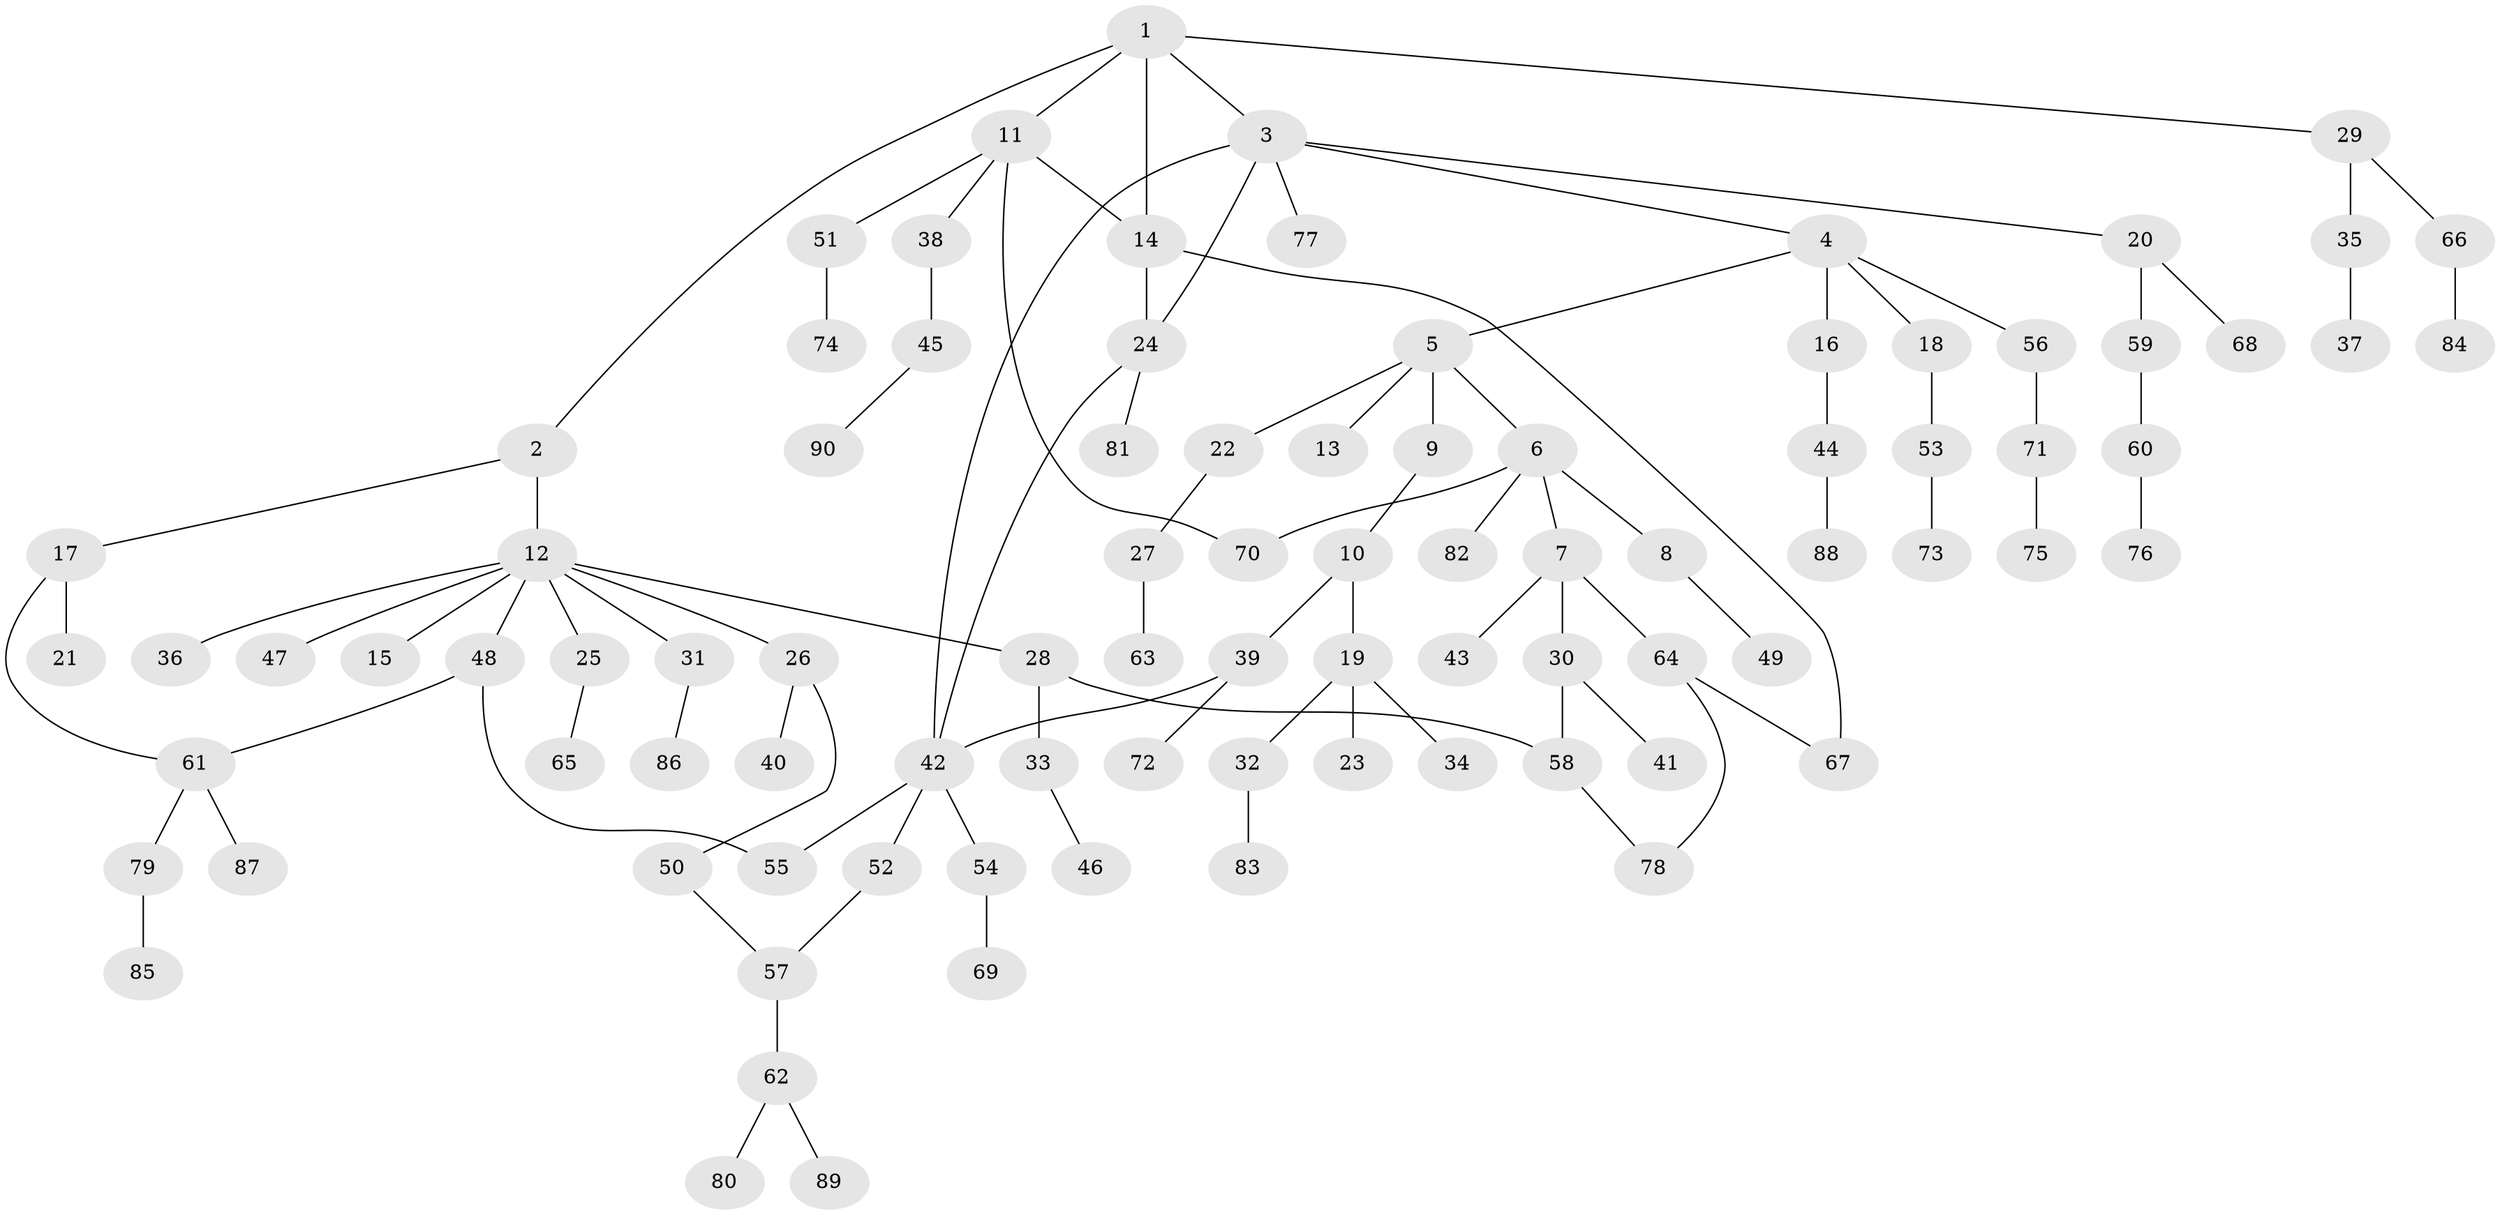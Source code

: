 // coarse degree distribution, {5: 0.05084745762711865, 7: 0.03389830508474576, 8: 0.01694915254237288, 1: 0.5084745762711864, 3: 0.11864406779661017, 6: 0.01694915254237288, 10: 0.01694915254237288, 2: 0.2033898305084746, 4: 0.03389830508474576}
// Generated by graph-tools (version 1.1) at 2025/41/03/06/25 10:41:28]
// undirected, 90 vertices, 100 edges
graph export_dot {
graph [start="1"]
  node [color=gray90,style=filled];
  1;
  2;
  3;
  4;
  5;
  6;
  7;
  8;
  9;
  10;
  11;
  12;
  13;
  14;
  15;
  16;
  17;
  18;
  19;
  20;
  21;
  22;
  23;
  24;
  25;
  26;
  27;
  28;
  29;
  30;
  31;
  32;
  33;
  34;
  35;
  36;
  37;
  38;
  39;
  40;
  41;
  42;
  43;
  44;
  45;
  46;
  47;
  48;
  49;
  50;
  51;
  52;
  53;
  54;
  55;
  56;
  57;
  58;
  59;
  60;
  61;
  62;
  63;
  64;
  65;
  66;
  67;
  68;
  69;
  70;
  71;
  72;
  73;
  74;
  75;
  76;
  77;
  78;
  79;
  80;
  81;
  82;
  83;
  84;
  85;
  86;
  87;
  88;
  89;
  90;
  1 -- 2;
  1 -- 3;
  1 -- 11;
  1 -- 14;
  1 -- 29;
  2 -- 12;
  2 -- 17;
  3 -- 4;
  3 -- 20;
  3 -- 24;
  3 -- 42;
  3 -- 77;
  4 -- 5;
  4 -- 16;
  4 -- 18;
  4 -- 56;
  5 -- 6;
  5 -- 9;
  5 -- 13;
  5 -- 22;
  6 -- 7;
  6 -- 8;
  6 -- 70;
  6 -- 82;
  7 -- 30;
  7 -- 43;
  7 -- 64;
  8 -- 49;
  9 -- 10;
  10 -- 19;
  10 -- 39;
  11 -- 38;
  11 -- 51;
  11 -- 14;
  11 -- 70;
  12 -- 15;
  12 -- 25;
  12 -- 26;
  12 -- 28;
  12 -- 31;
  12 -- 36;
  12 -- 47;
  12 -- 48;
  14 -- 67;
  14 -- 24;
  16 -- 44;
  17 -- 21;
  17 -- 61;
  18 -- 53;
  19 -- 23;
  19 -- 32;
  19 -- 34;
  20 -- 59;
  20 -- 68;
  22 -- 27;
  24 -- 81;
  24 -- 42;
  25 -- 65;
  26 -- 40;
  26 -- 50;
  27 -- 63;
  28 -- 33;
  28 -- 58;
  29 -- 35;
  29 -- 66;
  30 -- 41;
  30 -- 58;
  31 -- 86;
  32 -- 83;
  33 -- 46;
  35 -- 37;
  38 -- 45;
  39 -- 72;
  39 -- 42;
  42 -- 52;
  42 -- 54;
  42 -- 55;
  44 -- 88;
  45 -- 90;
  48 -- 55;
  48 -- 61;
  50 -- 57;
  51 -- 74;
  52 -- 57;
  53 -- 73;
  54 -- 69;
  56 -- 71;
  57 -- 62;
  58 -- 78;
  59 -- 60;
  60 -- 76;
  61 -- 79;
  61 -- 87;
  62 -- 80;
  62 -- 89;
  64 -- 67;
  64 -- 78;
  66 -- 84;
  71 -- 75;
  79 -- 85;
}
